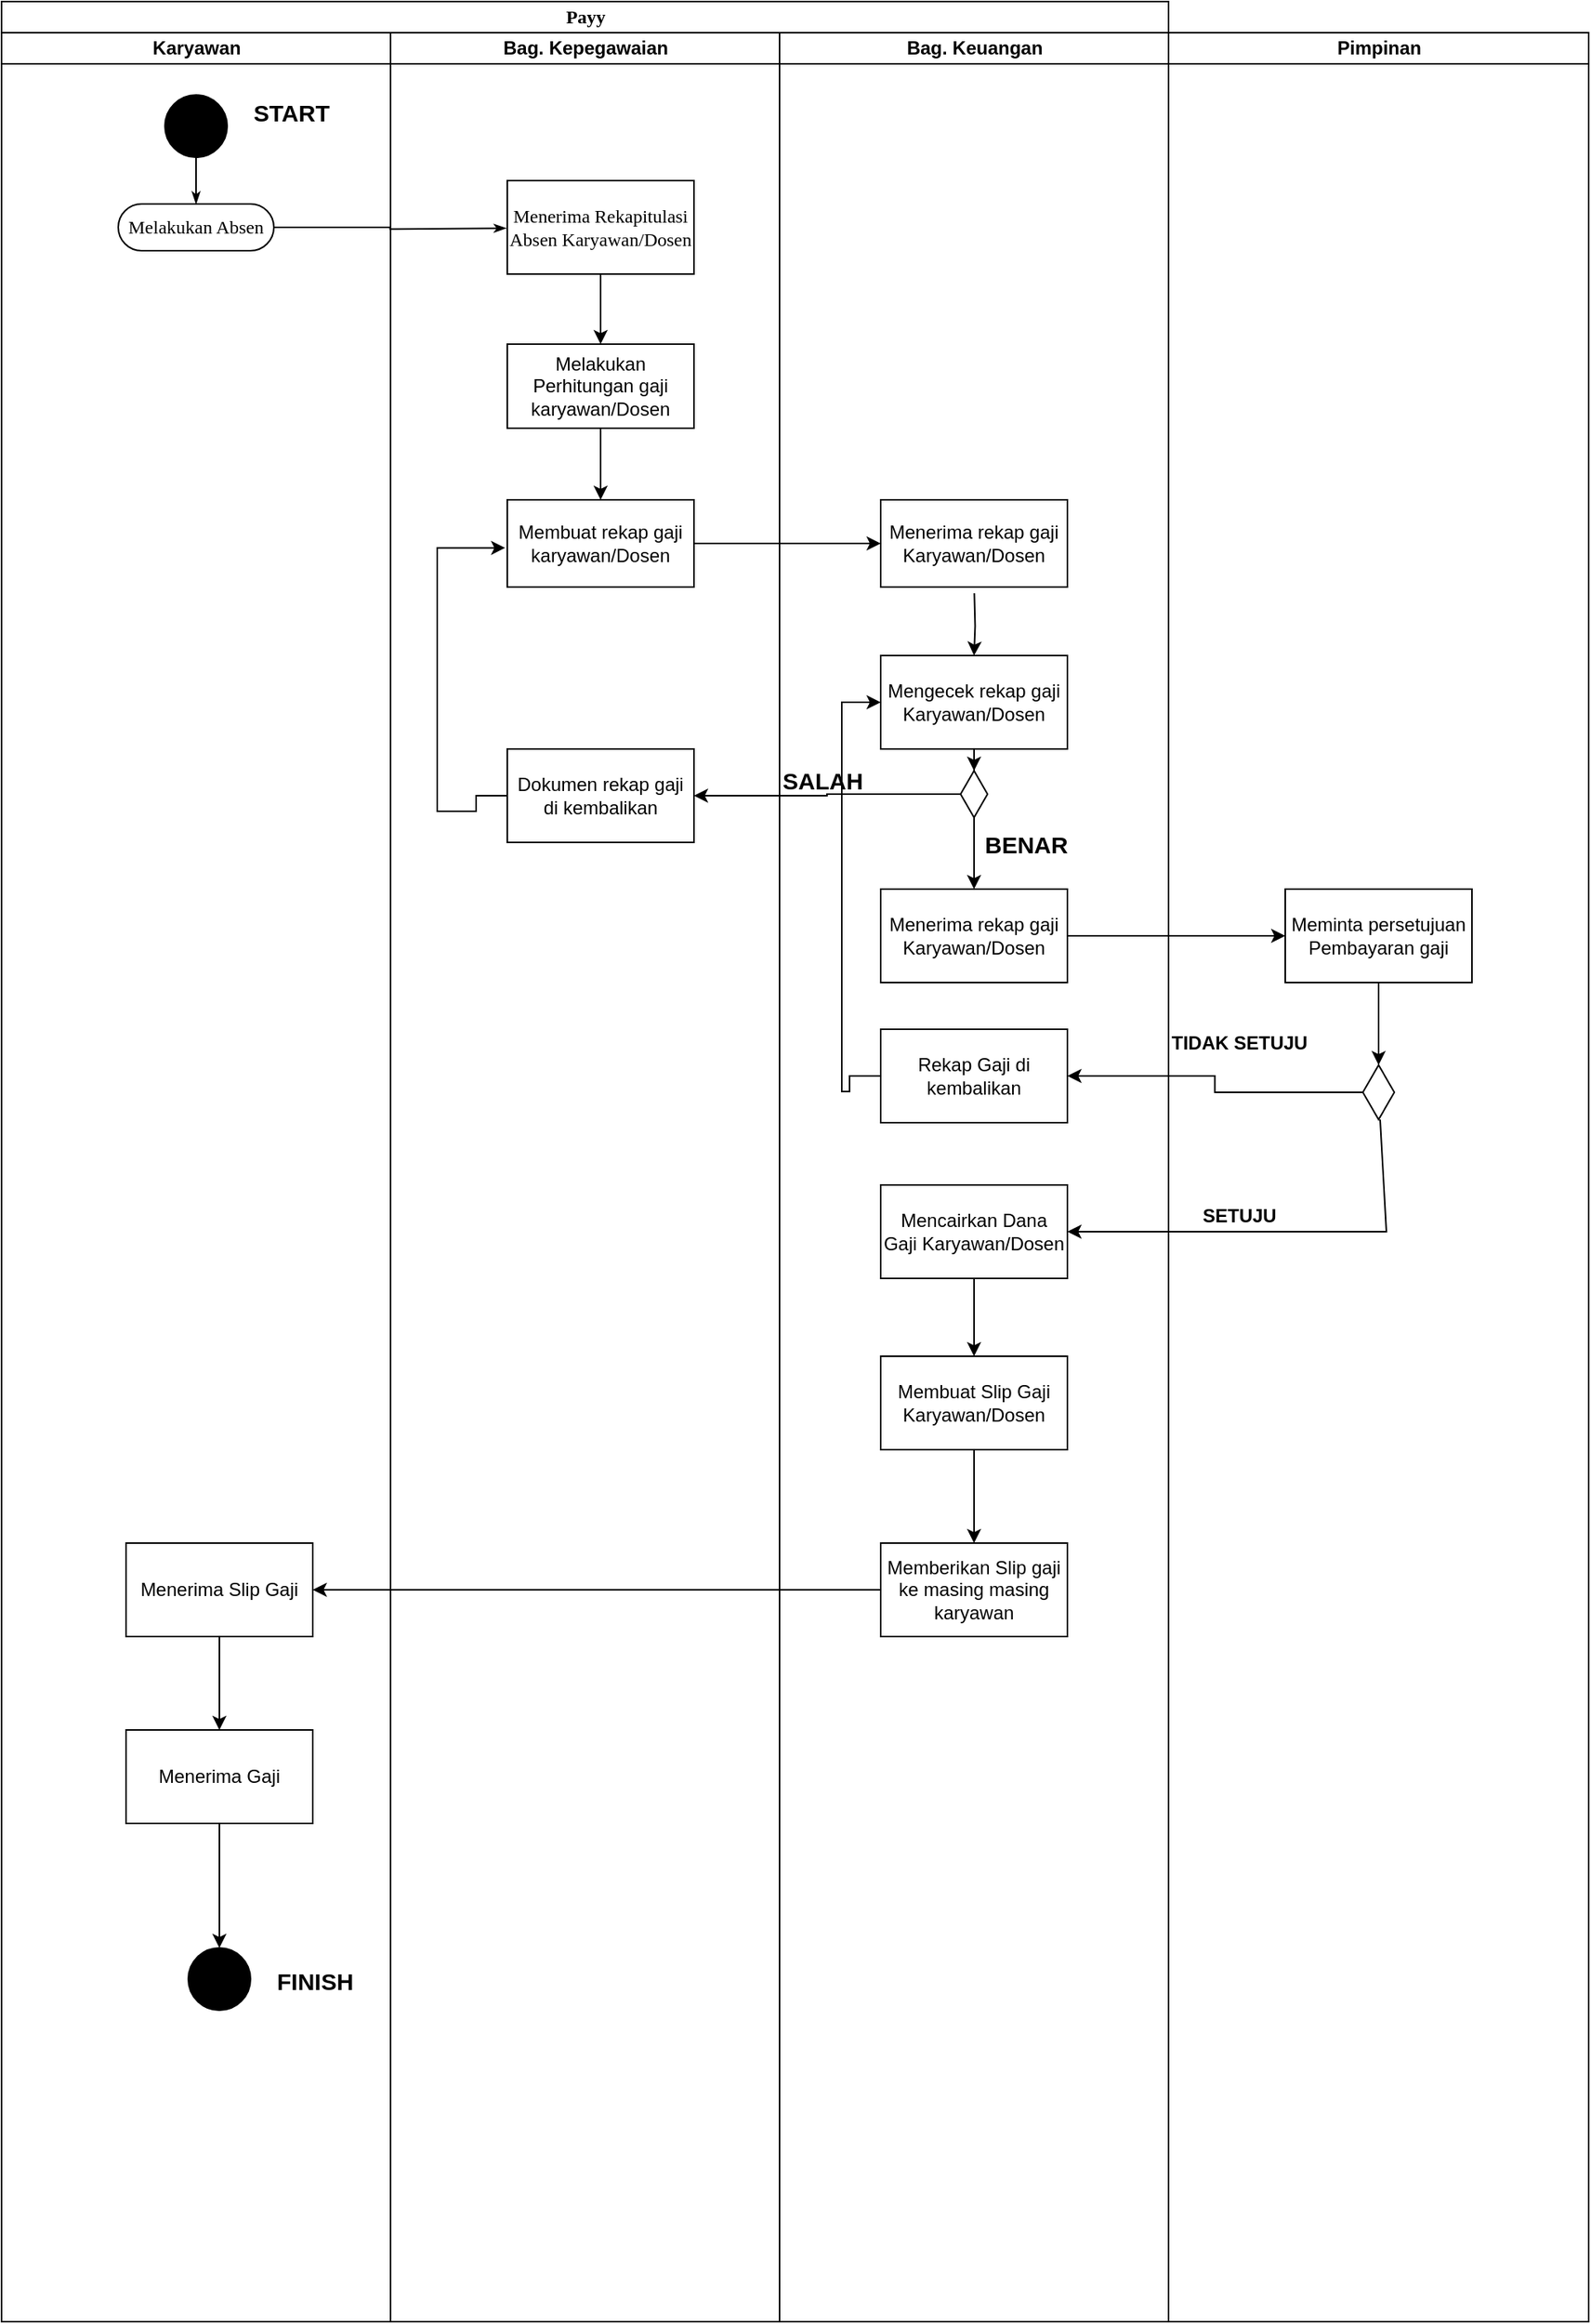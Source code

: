 <mxfile version="12.2.3" type="google" pages="1"><diagram name="Page-1" id="0783ab3e-0a74-02c8-0abd-f7b4e66b4bec"><mxGraphModel dx="1176" dy="928" grid="1" gridSize="10" guides="1" tooltips="1" connect="1" arrows="1" fold="1" page="1" pageScale="1" pageWidth="850" pageHeight="1100" background="#ffffff" math="0" shadow="0"><root><mxCell id="0"/><mxCell id="1" parent="0"/><mxCell id="1c1d494c118603dd-1" value="Payy" style="swimlane;html=1;childLayout=stackLayout;startSize=20;rounded=0;shadow=0;comic=0;labelBackgroundColor=none;strokeColor=#000000;strokeWidth=1;fillColor=#ffffff;fontFamily=Verdana;fontSize=12;fontColor=#000000;align=center;" parent="1" vertex="1"><mxGeometry x="40" y="20" width="750" height="1490" as="geometry"/></mxCell><mxCell id="1c1d494c118603dd-2" value="Karyawan" style="swimlane;html=1;startSize=20;" parent="1c1d494c118603dd-1" vertex="1"><mxGeometry y="20" width="250" height="1470" as="geometry"/></mxCell><mxCell id="60571a20871a0731-4" value="" style="ellipse;whiteSpace=wrap;html=1;rounded=0;shadow=0;comic=0;labelBackgroundColor=none;strokeColor=#000000;strokeWidth=1;fillColor=#000000;fontFamily=Verdana;fontSize=12;fontColor=#000000;align=center;" parent="1c1d494c118603dd-2" vertex="1"><mxGeometry x="105" y="40" width="40" height="40" as="geometry"/></mxCell><mxCell id="60571a20871a0731-8" value="Melakukan Absen" style="rounded=1;whiteSpace=wrap;html=1;shadow=0;comic=0;labelBackgroundColor=none;strokeColor=#000000;strokeWidth=1;fillColor=#ffffff;fontFamily=Verdana;fontSize=12;fontColor=#000000;align=center;arcSize=50;" parent="1c1d494c118603dd-2" vertex="1"><mxGeometry x="75" y="110" width="100" height="30" as="geometry"/></mxCell><mxCell id="1c1d494c118603dd-27" style="edgeStyle=orthogonalEdgeStyle;rounded=0;html=1;labelBackgroundColor=none;startArrow=none;startFill=0;startSize=5;endArrow=classicThin;endFill=1;endSize=5;jettySize=auto;orthogonalLoop=1;strokeColor=#000000;strokeWidth=1;fontFamily=Verdana;fontSize=12;fontColor=#000000;" parent="1c1d494c118603dd-2" source="60571a20871a0731-4" target="60571a20871a0731-8" edge="1"><mxGeometry relative="1" as="geometry"/></mxCell><mxCell id="obFUWushwg63NKawtt1j-147" style="edgeStyle=orthogonalEdgeStyle;rounded=0;orthogonalLoop=1;jettySize=auto;html=1;" parent="1c1d494c118603dd-2" source="obFUWushwg63NKawtt1j-142" target="obFUWushwg63NKawtt1j-146" edge="1"><mxGeometry relative="1" as="geometry"/></mxCell><mxCell id="obFUWushwg63NKawtt1j-142" value="Menerima Gaji" style="rounded=0;whiteSpace=wrap;html=1;" parent="1c1d494c118603dd-2" vertex="1"><mxGeometry x="80" y="1090" width="120" height="60" as="geometry"/></mxCell><mxCell id="Y0XfiYFtI7M_-DsWDeRc-42" style="edgeStyle=orthogonalEdgeStyle;rounded=0;orthogonalLoop=1;jettySize=auto;html=1;" edge="1" parent="1c1d494c118603dd-2" source="obFUWushwg63NKawtt1j-145" target="obFUWushwg63NKawtt1j-142"><mxGeometry relative="1" as="geometry"/></mxCell><mxCell id="obFUWushwg63NKawtt1j-145" value="Menerima Slip Gaji" style="rounded=0;whiteSpace=wrap;html=1;" parent="1c1d494c118603dd-2" vertex="1"><mxGeometry x="80" y="970" width="120" height="60" as="geometry"/></mxCell><mxCell id="obFUWushwg63NKawtt1j-146" value="" style="ellipse;whiteSpace=wrap;html=1;rounded=0;shadow=0;comic=0;labelBackgroundColor=none;strokeColor=#000000;strokeWidth=1;fillColor=#000000;fontFamily=Verdana;fontSize=12;fontColor=#000000;align=center;" parent="1c1d494c118603dd-2" vertex="1"><mxGeometry x="120" y="1230" width="40" height="40" as="geometry"/></mxCell><mxCell id="obFUWushwg63NKawtt1j-148" value="&lt;font style=&quot;font-size: 15px&quot;&gt;&lt;b&gt;START&lt;/b&gt;&lt;/font&gt;" style="text;html=1;resizable=0;points=[];autosize=1;align=left;verticalAlign=top;spacingTop=-4;" parent="1c1d494c118603dd-2" vertex="1"><mxGeometry x="160" y="40" width="60" height="20" as="geometry"/></mxCell><mxCell id="obFUWushwg63NKawtt1j-149" value="&lt;font style=&quot;font-size: 15px&quot;&gt;&lt;b&gt;FINISH&lt;/b&gt;&lt;/font&gt;" style="text;html=1;resizable=0;points=[];autosize=1;align=left;verticalAlign=top;spacingTop=-4;" parent="1c1d494c118603dd-2" vertex="1"><mxGeometry x="175" y="1240" width="60" height="20" as="geometry"/></mxCell><mxCell id="1c1d494c118603dd-3" value="Bag. Kepegawaian" style="swimlane;html=1;startSize=20;" parent="1c1d494c118603dd-1" vertex="1"><mxGeometry x="250" y="20" width="250" height="1470" as="geometry"/></mxCell><mxCell id="Y0XfiYFtI7M_-DsWDeRc-1" style="edgeStyle=orthogonalEdgeStyle;rounded=0;orthogonalLoop=1;jettySize=auto;html=1;entryX=0.5;entryY=0;entryDx=0;entryDy=0;" edge="1" parent="1c1d494c118603dd-3" source="obFUWushwg63NKawtt1j-75" target="obFUWushwg63NKawtt1j-74"><mxGeometry relative="1" as="geometry"/></mxCell><mxCell id="obFUWushwg63NKawtt1j-75" value="&lt;span style=&quot;font-family: &amp;#34;verdana&amp;#34; ; white-space: normal&quot;&gt;Menerima Rekapitulasi Absen Karyawan/Dosen&lt;/span&gt;" style="rounded=0;whiteSpace=wrap;html=1;" parent="1c1d494c118603dd-3" vertex="1"><mxGeometry x="75" y="95" width="120" height="60" as="geometry"/></mxCell><mxCell id="Y0XfiYFtI7M_-DsWDeRc-13" style="edgeStyle=orthogonalEdgeStyle;rounded=0;orthogonalLoop=1;jettySize=auto;html=1;entryX=0.5;entryY=0;entryDx=0;entryDy=0;" edge="1" parent="1c1d494c118603dd-3" source="obFUWushwg63NKawtt1j-74" target="Y0XfiYFtI7M_-DsWDeRc-12"><mxGeometry relative="1" as="geometry"/></mxCell><mxCell id="obFUWushwg63NKawtt1j-74" value="Melakukan Perhitungan gaji karyawan/Dosen" style="rounded=0;whiteSpace=wrap;html=1;" parent="1c1d494c118603dd-3" vertex="1"><mxGeometry x="75" y="200" width="120" height="54" as="geometry"/></mxCell><mxCell id="Y0XfiYFtI7M_-DsWDeRc-12" value="Membuat rekap gaji karyawan/Dosen" style="rounded=0;whiteSpace=wrap;html=1;" vertex="1" parent="1c1d494c118603dd-3"><mxGeometry x="75" y="300" width="120" height="56" as="geometry"/></mxCell><mxCell id="Y0XfiYFtI7M_-DsWDeRc-16" value="Dokumen rekap gaji di kembalikan" style="rounded=0;whiteSpace=wrap;html=1;" vertex="1" parent="1c1d494c118603dd-3"><mxGeometry x="75" y="460" width="120" height="60" as="geometry"/></mxCell><mxCell id="Y0XfiYFtI7M_-DsWDeRc-38" style="edgeStyle=orthogonalEdgeStyle;rounded=0;orthogonalLoop=1;jettySize=auto;html=1;entryX=-0.011;entryY=0.551;entryDx=0;entryDy=0;entryPerimeter=0;" edge="1" parent="1c1d494c118603dd-3" source="Y0XfiYFtI7M_-DsWDeRc-16" target="Y0XfiYFtI7M_-DsWDeRc-12"><mxGeometry relative="1" as="geometry"><mxPoint x="40" y="330" as="targetPoint"/><Array as="points"><mxPoint x="55" y="490"/><mxPoint x="55" y="500"/><mxPoint x="30" y="500"/><mxPoint x="30" y="331"/></Array></mxGeometry></mxCell><mxCell id="1c1d494c118603dd-28" style="edgeStyle=orthogonalEdgeStyle;rounded=0;html=1;labelBackgroundColor=none;startArrow=none;startFill=0;startSize=5;endArrow=classicThin;endFill=1;endSize=5;jettySize=auto;orthogonalLoop=1;strokeColor=#000000;strokeWidth=1;fontFamily=Verdana;fontSize=12;fontColor=#000000;entryX=0;entryY=0.5;entryDx=0;entryDy=0;" parent="1c1d494c118603dd-1" source="60571a20871a0731-8" edge="1"><mxGeometry relative="1" as="geometry"><Array as="points"/><mxPoint x="324.429" y="145.571" as="targetPoint"/></mxGeometry></mxCell><mxCell id="1c1d494c118603dd-4" value="Bag. Keuangan" style="swimlane;html=1;startSize=20;" parent="1c1d494c118603dd-1" vertex="1"><mxGeometry x="500" y="20" width="250" height="1470" as="geometry"/></mxCell><mxCell id="obFUWushwg63NKawtt1j-99" value="Rekap Gaji di kembalikan" style="rounded=0;whiteSpace=wrap;html=1;" parent="1c1d494c118603dd-4" vertex="1"><mxGeometry x="65" y="640" width="120" height="60" as="geometry"/></mxCell><mxCell id="Y0XfiYFtI7M_-DsWDeRc-41" style="edgeStyle=orthogonalEdgeStyle;rounded=0;orthogonalLoop=1;jettySize=auto;html=1;entryX=0.5;entryY=0;entryDx=0;entryDy=0;" edge="1" parent="1c1d494c118603dd-4" source="obFUWushwg63NKawtt1j-137" target="obFUWushwg63NKawtt1j-139"><mxGeometry relative="1" as="geometry"/></mxCell><mxCell id="obFUWushwg63NKawtt1j-137" value="Membuat Slip Gaji Karyawan/Dosen" style="rounded=0;whiteSpace=wrap;html=1;" parent="1c1d494c118603dd-4" vertex="1"><mxGeometry x="65" y="850" width="120" height="60" as="geometry"/></mxCell><mxCell id="Y0XfiYFtI7M_-DsWDeRc-22" style="edgeStyle=orthogonalEdgeStyle;rounded=0;orthogonalLoop=1;jettySize=auto;html=1;" edge="1" parent="1c1d494c118603dd-4" source="obFUWushwg63NKawtt1j-82" target="Y0XfiYFtI7M_-DsWDeRc-18"><mxGeometry relative="1" as="geometry"/></mxCell><mxCell id="obFUWushwg63NKawtt1j-82" value="Mengecek rekap gaji Karyawan/Dosen" style="rounded=0;whiteSpace=wrap;html=1;" parent="1c1d494c118603dd-4" vertex="1"><mxGeometry x="65" y="400" width="120" height="60" as="geometry"/></mxCell><mxCell id="obFUWushwg63NKawtt1j-83" style="edgeStyle=orthogonalEdgeStyle;rounded=0;orthogonalLoop=1;jettySize=auto;html=1;entryX=0.5;entryY=0;entryDx=0;entryDy=0;" parent="1c1d494c118603dd-4" target="obFUWushwg63NKawtt1j-82" edge="1"><mxGeometry relative="1" as="geometry"><mxPoint x="125.172" y="360" as="sourcePoint"/></mxGeometry></mxCell><mxCell id="Y0XfiYFtI7M_-DsWDeRc-18" value="" style="html=1;whiteSpace=wrap;aspect=fixed;shape=isoRectangle;rotation=-90;" vertex="1" parent="1c1d494c118603dd-4"><mxGeometry x="110" y="480" width="30" height="18" as="geometry"/></mxCell><mxCell id="obFUWushwg63NKawtt1j-92" value="&lt;b&gt;&lt;font style=&quot;font-size: 15px&quot;&gt;SALAH&lt;/font&gt;&lt;/b&gt;" style="text;html=1;resizable=0;points=[];autosize=1;align=left;verticalAlign=top;spacingTop=-4;" parent="1c1d494c118603dd-4" vertex="1"><mxGeometry y="469" width="70" height="20" as="geometry"/></mxCell><mxCell id="obFUWushwg63NKawtt1j-95" value="Menerima rekap gaji Karyawan/Dosen" style="rounded=0;whiteSpace=wrap;html=1;" parent="1c1d494c118603dd-4" vertex="1"><mxGeometry x="65" y="550" width="120" height="60" as="geometry"/></mxCell><mxCell id="Y0XfiYFtI7M_-DsWDeRc-21" style="edgeStyle=orthogonalEdgeStyle;rounded=0;orthogonalLoop=1;jettySize=auto;html=1;" edge="1" parent="1c1d494c118603dd-4" source="Y0XfiYFtI7M_-DsWDeRc-18" target="obFUWushwg63NKawtt1j-95"><mxGeometry relative="1" as="geometry"><mxPoint x="125" y="540" as="targetPoint"/></mxGeometry></mxCell><mxCell id="obFUWushwg63NKawtt1j-98" value="&lt;b&gt;&lt;font style=&quot;font-size: 15px&quot;&gt;BENAR&lt;/font&gt;&lt;/b&gt;" style="text;html=1;resizable=0;points=[];autosize=1;align=left;verticalAlign=top;spacingTop=-4;" parent="1c1d494c118603dd-4" vertex="1"><mxGeometry x="130" y="510" width="70" height="20" as="geometry"/></mxCell><mxCell id="Y0XfiYFtI7M_-DsWDeRc-27" value="Menerima rekap gaji Karyawan/Dosen" style="rounded=0;whiteSpace=wrap;html=1;" vertex="1" parent="1c1d494c118603dd-4"><mxGeometry x="65" y="300" width="120" height="56" as="geometry"/></mxCell><mxCell id="Y0XfiYFtI7M_-DsWDeRc-35" style="edgeStyle=orthogonalEdgeStyle;rounded=0;orthogonalLoop=1;jettySize=auto;html=1;entryX=0.5;entryY=0;entryDx=0;entryDy=0;" edge="1" parent="1c1d494c118603dd-4" source="obFUWushwg63NKawtt1j-120" target="obFUWushwg63NKawtt1j-137"><mxGeometry relative="1" as="geometry"/></mxCell><mxCell id="obFUWushwg63NKawtt1j-120" value="Mencairkan Dana Gaji Karyawan/Dosen" style="rounded=0;whiteSpace=wrap;html=1;" parent="1c1d494c118603dd-4" vertex="1"><mxGeometry x="65" y="740" width="120" height="60" as="geometry"/></mxCell><mxCell id="Y0XfiYFtI7M_-DsWDeRc-37" style="edgeStyle=orthogonalEdgeStyle;rounded=0;orthogonalLoop=1;jettySize=auto;html=1;entryX=0;entryY=0.5;entryDx=0;entryDy=0;" edge="1" parent="1c1d494c118603dd-4" source="obFUWushwg63NKawtt1j-99" target="obFUWushwg63NKawtt1j-82"><mxGeometry relative="1" as="geometry"><mxPoint x="40" y="540" as="targetPoint"/><Array as="points"><mxPoint x="45" y="670"/><mxPoint x="45" y="680"/><mxPoint x="40" y="680"/><mxPoint x="40" y="430"/></Array></mxGeometry></mxCell><mxCell id="obFUWushwg63NKawtt1j-139" value="Memberikan Slip gaji ke masing masing karyawan" style="rounded=0;whiteSpace=wrap;html=1;" parent="1c1d494c118603dd-4" vertex="1"><mxGeometry x="65" y="970" width="120" height="60" as="geometry"/></mxCell><mxCell id="Y0XfiYFtI7M_-DsWDeRc-20" style="edgeStyle=orthogonalEdgeStyle;rounded=0;orthogonalLoop=1;jettySize=auto;html=1;entryX=1;entryY=0.5;entryDx=0;entryDy=0;" edge="1" parent="1c1d494c118603dd-1" source="Y0XfiYFtI7M_-DsWDeRc-18" target="Y0XfiYFtI7M_-DsWDeRc-16"><mxGeometry relative="1" as="geometry"/></mxCell><mxCell id="Y0XfiYFtI7M_-DsWDeRc-28" style="edgeStyle=orthogonalEdgeStyle;rounded=0;orthogonalLoop=1;jettySize=auto;html=1;entryX=0;entryY=0.5;entryDx=0;entryDy=0;" edge="1" parent="1c1d494c118603dd-1" source="Y0XfiYFtI7M_-DsWDeRc-12" target="Y0XfiYFtI7M_-DsWDeRc-27"><mxGeometry relative="1" as="geometry"/></mxCell><mxCell id="Y0XfiYFtI7M_-DsWDeRc-50" style="edgeStyle=orthogonalEdgeStyle;rounded=0;orthogonalLoop=1;jettySize=auto;html=1;entryX=1;entryY=0.5;entryDx=0;entryDy=0;" edge="1" parent="1c1d494c118603dd-1" source="obFUWushwg63NKawtt1j-139" target="obFUWushwg63NKawtt1j-145"><mxGeometry relative="1" as="geometry"/></mxCell><mxCell id="obFUWushwg63NKawtt1j-113" style="edgeStyle=orthogonalEdgeStyle;rounded=0;orthogonalLoop=1;jettySize=auto;html=1;entryX=1;entryY=0.5;entryDx=0;entryDy=0;" parent="1" source="obFUWushwg63NKawtt1j-101" target="obFUWushwg63NKawtt1j-99" edge="1"><mxGeometry relative="1" as="geometry"><mxPoint x="850" y="739" as="targetPoint"/></mxGeometry></mxCell><mxCell id="Y0XfiYFtI7M_-DsWDeRc-40" style="edgeStyle=orthogonalEdgeStyle;rounded=0;orthogonalLoop=1;jettySize=auto;html=1;" edge="1" parent="1" source="obFUWushwg63NKawtt1j-101" target="obFUWushwg63NKawtt1j-120"><mxGeometry relative="1" as="geometry"><mxPoint x="925" y="810" as="targetPoint"/><Array as="points"><mxPoint x="930" y="810"/></Array></mxGeometry></mxCell><mxCell id="obFUWushwg63NKawtt1j-14" value="Pimpinan" style="swimlane;html=1;startSize=20;" parent="1" vertex="1"><mxGeometry x="790" y="40" width="270" height="1470" as="geometry"/></mxCell><mxCell id="obFUWushwg63NKawtt1j-121" value="&lt;b&gt;&lt;font style=&quot;font-size: 12px&quot;&gt;SETUJU&lt;/font&gt;&lt;/b&gt;" style="text;html=1;resizable=0;points=[];autosize=1;align=left;verticalAlign=top;spacingTop=-4;" parent="obFUWushwg63NKawtt1j-14" vertex="1"><mxGeometry x="20" y="750" width="60" height="20" as="geometry"/></mxCell><mxCell id="Y0XfiYFtI7M_-DsWDeRc-31" style="edgeStyle=orthogonalEdgeStyle;rounded=0;orthogonalLoop=1;jettySize=auto;html=1;" edge="1" parent="obFUWushwg63NKawtt1j-14" source="obFUWushwg63NKawtt1j-96" target="obFUWushwg63NKawtt1j-101"><mxGeometry relative="1" as="geometry"/></mxCell><mxCell id="obFUWushwg63NKawtt1j-96" value="Meminta persetujuan Pembayaran gaji" style="rounded=0;whiteSpace=wrap;html=1;" parent="obFUWushwg63NKawtt1j-14" vertex="1"><mxGeometry x="75" y="550" width="120" height="60" as="geometry"/></mxCell><mxCell id="obFUWushwg63NKawtt1j-101" value="" style="html=1;whiteSpace=wrap;aspect=fixed;shape=isoRectangle;rotation=-90;" parent="obFUWushwg63NKawtt1j-14" vertex="1"><mxGeometry x="117.5" y="670" width="35" height="21" as="geometry"/></mxCell><mxCell id="Y0XfiYFtI7M_-DsWDeRc-32" value="&lt;font size=&quot;1&quot;&gt;&lt;b style=&quot;font-size: 12px&quot;&gt;TIDAK SETUJU&lt;/b&gt;&lt;/font&gt;" style="text;html=1;resizable=0;points=[];autosize=1;align=left;verticalAlign=top;spacingTop=-4;" vertex="1" parent="obFUWushwg63NKawtt1j-14"><mxGeometry y="639" width="100" height="20" as="geometry"/></mxCell><mxCell id="Y0XfiYFtI7M_-DsWDeRc-48" style="edgeStyle=orthogonalEdgeStyle;rounded=0;orthogonalLoop=1;jettySize=auto;html=1;" edge="1" parent="1" source="obFUWushwg63NKawtt1j-95" target="obFUWushwg63NKawtt1j-96"><mxGeometry relative="1" as="geometry"/></mxCell></root></mxGraphModel></diagram></mxfile>